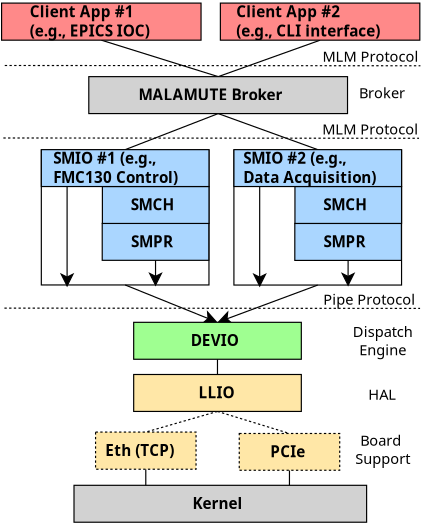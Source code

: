 <?xml version="1.0" encoding="UTF-8"?>
<dia:diagram xmlns:dia="http://www.lysator.liu.se/~alla/dia/">
  <dia:layer name="Background" visible="true" active="true">
    <dia:object type="Standard - Line" version="0" id="O0">
      <dia:attribute name="obj_pos">
        <dia:point val="26.201,-13.626"/>
      </dia:attribute>
      <dia:attribute name="obj_bb">
        <dia:rectangle val="23.121,-13.657;26.232,-12.717"/>
      </dia:attribute>
      <dia:attribute name="conn_endpoints">
        <dia:point val="26.201,-13.626"/>
        <dia:point val="23.152,-12.748"/>
      </dia:attribute>
      <dia:attribute name="numcp">
        <dia:int val="1"/>
      </dia:attribute>
      <dia:attribute name="line_width">
        <dia:real val="0.05"/>
      </dia:attribute>
      <dia:attribute name="line_style">
        <dia:enum val="4"/>
      </dia:attribute>
      <dia:connections>
        <dia:connection handle="0" to="O25" connection="6"/>
        <dia:connection handle="1" to="O53" connection="1"/>
      </dia:connections>
    </dia:object>
    <dia:object type="Standard - Line" version="0" id="O1">
      <dia:attribute name="obj_pos">
        <dia:point val="26.201,-13.626"/>
      </dia:attribute>
      <dia:attribute name="obj_bb">
        <dia:rectangle val="26.17,-13.658;29.294,-12.656"/>
      </dia:attribute>
      <dia:attribute name="conn_endpoints">
        <dia:point val="26.201,-13.626"/>
        <dia:point val="29.263,-12.688"/>
      </dia:attribute>
      <dia:attribute name="numcp">
        <dia:int val="1"/>
      </dia:attribute>
      <dia:attribute name="line_width">
        <dia:real val="0.05"/>
      </dia:attribute>
      <dia:attribute name="line_style">
        <dia:enum val="4"/>
      </dia:attribute>
      <dia:connections>
        <dia:connection handle="0" to="O25" connection="6"/>
        <dia:connection handle="1" to="O23" connection="1"/>
      </dia:connections>
    </dia:object>
    <dia:object type="Standard - Line" version="0" id="O2">
      <dia:attribute name="obj_pos">
        <dia:point val="23.152,-11.168"/>
      </dia:attribute>
      <dia:attribute name="obj_bb">
        <dia:rectangle val="23.127,-11.193;23.177,-10.151"/>
      </dia:attribute>
      <dia:attribute name="conn_endpoints">
        <dia:point val="23.152,-11.168"/>
        <dia:point val="23.152,-10.176"/>
      </dia:attribute>
      <dia:attribute name="numcp">
        <dia:int val="1"/>
      </dia:attribute>
      <dia:attribute name="line_width">
        <dia:real val="0.05"/>
      </dia:attribute>
      <dia:connections>
        <dia:connection handle="0" to="O53" connection="6"/>
      </dia:connections>
    </dia:object>
    <dia:object type="Standard - Line" version="0" id="O3">
      <dia:attribute name="obj_pos">
        <dia:point val="29.263,-11.124"/>
      </dia:attribute>
      <dia:attribute name="obj_bb">
        <dia:rectangle val="29.235,-11.149;29.288,-10.147"/>
      </dia:attribute>
      <dia:attribute name="conn_endpoints">
        <dia:point val="29.263,-11.124"/>
        <dia:point val="29.261,-10.172"/>
      </dia:attribute>
      <dia:attribute name="numcp">
        <dia:int val="1"/>
      </dia:attribute>
      <dia:attribute name="line_width">
        <dia:real val="0.05"/>
      </dia:attribute>
      <dia:connections>
        <dia:connection handle="0" to="O23" connection="6"/>
      </dia:connections>
    </dia:object>
    <dia:object type="Standard - Line" version="0" id="O4">
      <dia:attribute name="obj_pos">
        <dia:point val="26.201,-15.845"/>
      </dia:attribute>
      <dia:attribute name="obj_bb">
        <dia:rectangle val="26.177,-15.87;26.227,-15.172"/>
      </dia:attribute>
      <dia:attribute name="conn_endpoints">
        <dia:point val="26.201,-15.845"/>
        <dia:point val="26.201,-15.197"/>
      </dia:attribute>
      <dia:attribute name="numcp">
        <dia:int val="1"/>
      </dia:attribute>
      <dia:attribute name="line_width">
        <dia:real val="0.05"/>
      </dia:attribute>
      <dia:connections>
        <dia:connection handle="0" to="O27" connection="6"/>
        <dia:connection handle="1" to="O25" connection="1"/>
      </dia:connections>
    </dia:object>
    <dia:object type="Standard - Line" version="0" id="O5">
      <dia:attribute name="obj_pos">
        <dia:point val="22.274,-19.005"/>
      </dia:attribute>
      <dia:attribute name="obj_bb">
        <dia:rectangle val="22.242,-19.038;26.253,-17.336"/>
      </dia:attribute>
      <dia:attribute name="conn_endpoints">
        <dia:point val="22.274,-19.005"/>
        <dia:point val="26.201,-17.416"/>
      </dia:attribute>
      <dia:attribute name="numcp">
        <dia:int val="1"/>
      </dia:attribute>
      <dia:attribute name="line_width">
        <dia:real val="0.05"/>
      </dia:attribute>
      <dia:attribute name="end_arrow">
        <dia:enum val="22"/>
      </dia:attribute>
      <dia:attribute name="end_arrow_length">
        <dia:real val="0.5"/>
      </dia:attribute>
      <dia:attribute name="end_arrow_width">
        <dia:real val="0.5"/>
      </dia:attribute>
      <dia:connections>
        <dia:connection handle="0" to="O38" connection="6"/>
        <dia:connection handle="1" to="O27" connection="1"/>
      </dia:connections>
    </dia:object>
    <dia:object type="Standard - Line" version="0" id="O6">
      <dia:attribute name="obj_pos">
        <dia:point val="30.465,-19.001"/>
      </dia:attribute>
      <dia:attribute name="obj_bb">
        <dia:rectangle val="26.149,-19.033;30.497,-17.32"/>
      </dia:attribute>
      <dia:attribute name="conn_endpoints">
        <dia:point val="30.465,-19.001"/>
        <dia:point val="26.201,-17.416"/>
      </dia:attribute>
      <dia:attribute name="numcp">
        <dia:int val="1"/>
      </dia:attribute>
      <dia:attribute name="line_width">
        <dia:real val="0.05"/>
      </dia:attribute>
      <dia:attribute name="end_arrow">
        <dia:enum val="22"/>
      </dia:attribute>
      <dia:attribute name="end_arrow_length">
        <dia:real val="0.5"/>
      </dia:attribute>
      <dia:attribute name="end_arrow_width">
        <dia:real val="0.5"/>
      </dia:attribute>
      <dia:connections>
        <dia:connection handle="0" to="O29" connection="6"/>
        <dia:connection handle="1" to="O27" connection="1"/>
      </dia:connections>
    </dia:object>
    <dia:object type="Standard - Line" version="0" id="O7">
      <dia:attribute name="obj_pos">
        <dia:point val="26.23,-26.294"/>
      </dia:attribute>
      <dia:attribute name="obj_bb">
        <dia:rectangle val="22.242,-26.326;26.262,-24.727"/>
      </dia:attribute>
      <dia:attribute name="conn_endpoints">
        <dia:point val="26.23,-26.294"/>
        <dia:point val="22.275,-24.76"/>
      </dia:attribute>
      <dia:attribute name="numcp">
        <dia:int val="1"/>
      </dia:attribute>
      <dia:attribute name="line_width">
        <dia:real val="0.05"/>
      </dia:attribute>
      <dia:connections>
        <dia:connection handle="0" to="O47" connection="6"/>
        <dia:connection handle="1" to="O45" connection="1"/>
      </dia:connections>
    </dia:object>
    <dia:object type="Standard - Line" version="0" id="O8">
      <dia:attribute name="obj_pos">
        <dia:point val="26.23,-26.294"/>
      </dia:attribute>
      <dia:attribute name="obj_bb">
        <dia:rectangle val="26.198,-26.326;30.497,-24.728"/>
      </dia:attribute>
      <dia:attribute name="conn_endpoints">
        <dia:point val="26.23,-26.294"/>
        <dia:point val="30.465,-24.76"/>
      </dia:attribute>
      <dia:attribute name="numcp">
        <dia:int val="1"/>
      </dia:attribute>
      <dia:attribute name="line_width">
        <dia:real val="0.05"/>
      </dia:attribute>
      <dia:connections>
        <dia:connection handle="0" to="O47" connection="6"/>
        <dia:connection handle="1" to="O32" connection="1"/>
      </dia:connections>
    </dia:object>
    <dia:object type="Standard - Line" version="0" id="O9">
      <dia:attribute name="obj_pos">
        <dia:point val="21.261,-29.416"/>
      </dia:attribute>
      <dia:attribute name="obj_bb">
        <dia:rectangle val="21.229,-29.447;26.261,-27.834"/>
      </dia:attribute>
      <dia:attribute name="conn_endpoints">
        <dia:point val="21.261,-29.416"/>
        <dia:point val="26.23,-27.865"/>
      </dia:attribute>
      <dia:attribute name="numcp">
        <dia:int val="1"/>
      </dia:attribute>
      <dia:attribute name="line_width">
        <dia:real val="0.05"/>
      </dia:attribute>
      <dia:connections>
        <dia:connection handle="0" to="O51" connection="6"/>
        <dia:connection handle="1" to="O47" connection="1"/>
      </dia:connections>
    </dia:object>
    <dia:object type="Standard - Line" version="0" id="O10">
      <dia:attribute name="obj_pos">
        <dia:point val="30.565,-29.416"/>
      </dia:attribute>
      <dia:attribute name="obj_bb">
        <dia:rectangle val="26.198,-29.448;30.597,-27.833"/>
      </dia:attribute>
      <dia:attribute name="conn_endpoints">
        <dia:point val="30.565,-29.416"/>
        <dia:point val="26.23,-27.865"/>
      </dia:attribute>
      <dia:attribute name="numcp">
        <dia:int val="1"/>
      </dia:attribute>
      <dia:attribute name="line_width">
        <dia:real val="0.05"/>
      </dia:attribute>
      <dia:connections>
        <dia:connection handle="0" to="O49" connection="6"/>
        <dia:connection handle="1" to="O47" connection="1"/>
      </dia:connections>
    </dia:object>
    <dia:object type="Standard - Text" version="1" id="O11">
      <dia:attribute name="obj_pos">
        <dia:point val="30.703,-18.168"/>
      </dia:attribute>
      <dia:attribute name="obj_bb">
        <dia:rectangle val="30.703,-18.746;34.718,-18.021"/>
      </dia:attribute>
      <dia:attribute name="text">
        <dia:composite type="text">
          <dia:attribute name="string">
            <dia:string>#Pipe Protocol#</dia:string>
          </dia:attribute>
          <dia:attribute name="font">
            <dia:font family="sans" style="0" name="Helvetica"/>
          </dia:attribute>
          <dia:attribute name="height">
            <dia:real val="0.776"/>
          </dia:attribute>
          <dia:attribute name="pos">
            <dia:point val="30.703,-18.168"/>
          </dia:attribute>
          <dia:attribute name="color">
            <dia:color val="#000000"/>
          </dia:attribute>
          <dia:attribute name="alignment">
            <dia:enum val="0"/>
          </dia:attribute>
        </dia:composite>
      </dia:attribute>
      <dia:attribute name="valign">
        <dia:enum val="3"/>
      </dia:attribute>
    </dia:object>
    <dia:object type="Standard - Line" version="0" id="O12">
      <dia:attribute name="obj_pos">
        <dia:point val="17.154,-28.339"/>
      </dia:attribute>
      <dia:attribute name="obj_bb">
        <dia:rectangle val="17.129,-28.364;34.857,-28.302"/>
      </dia:attribute>
      <dia:attribute name="conn_endpoints">
        <dia:point val="17.154,-28.339"/>
        <dia:point val="34.832,-28.327"/>
      </dia:attribute>
      <dia:attribute name="numcp">
        <dia:int val="1"/>
      </dia:attribute>
      <dia:attribute name="line_width">
        <dia:real val="0.05"/>
      </dia:attribute>
      <dia:attribute name="line_style">
        <dia:enum val="4"/>
      </dia:attribute>
    </dia:object>
    <dia:object type="Standard - Text" version="1" id="O13">
      <dia:attribute name="obj_pos">
        <dia:point val="30.665,-28.495"/>
      </dia:attribute>
      <dia:attribute name="obj_bb">
        <dia:rectangle val="30.665,-29.073;34.783,-28.348"/>
      </dia:attribute>
      <dia:attribute name="text">
        <dia:composite type="text">
          <dia:attribute name="string">
            <dia:string>#MLM Protocol#</dia:string>
          </dia:attribute>
          <dia:attribute name="font">
            <dia:font family="sans" style="0" name="Helvetica"/>
          </dia:attribute>
          <dia:attribute name="height">
            <dia:real val="0.776"/>
          </dia:attribute>
          <dia:attribute name="pos">
            <dia:point val="30.665,-28.495"/>
          </dia:attribute>
          <dia:attribute name="color">
            <dia:color val="#000000"/>
          </dia:attribute>
          <dia:attribute name="alignment">
            <dia:enum val="0"/>
          </dia:attribute>
        </dia:composite>
      </dia:attribute>
      <dia:attribute name="valign">
        <dia:enum val="3"/>
      </dia:attribute>
    </dia:object>
    <dia:object type="Standard - Text" version="1" id="O14">
      <dia:attribute name="obj_pos">
        <dia:point val="33.228,-12.17"/>
      </dia:attribute>
      <dia:attribute name="obj_bb">
        <dia:rectangle val="32.001,-12.747;34.456,-11.246"/>
      </dia:attribute>
      <dia:attribute name="text">
        <dia:composite type="text">
          <dia:attribute name="string">
            <dia:string>#Board 
Support#</dia:string>
          </dia:attribute>
          <dia:attribute name="font">
            <dia:font family="sans" style="0" name="Helvetica"/>
          </dia:attribute>
          <dia:attribute name="height">
            <dia:real val="0.776"/>
          </dia:attribute>
          <dia:attribute name="pos">
            <dia:point val="33.228,-12.17"/>
          </dia:attribute>
          <dia:attribute name="color">
            <dia:color val="#000000"/>
          </dia:attribute>
          <dia:attribute name="alignment">
            <dia:enum val="1"/>
          </dia:attribute>
        </dia:composite>
      </dia:attribute>
      <dia:attribute name="valign">
        <dia:enum val="3"/>
      </dia:attribute>
    </dia:object>
    <dia:object type="Standard - Text" version="1" id="O15">
      <dia:attribute name="obj_pos">
        <dia:point val="32.609,-14.127"/>
      </dia:attribute>
      <dia:attribute name="obj_bb">
        <dia:rectangle val="32.609,-14.704;33.847,-13.979"/>
      </dia:attribute>
      <dia:attribute name="text">
        <dia:composite type="text">
          <dia:attribute name="string">
            <dia:string>#HAL#</dia:string>
          </dia:attribute>
          <dia:attribute name="font">
            <dia:font family="sans" style="0" name="Helvetica"/>
          </dia:attribute>
          <dia:attribute name="height">
            <dia:real val="0.776"/>
          </dia:attribute>
          <dia:attribute name="pos">
            <dia:point val="32.609,-14.127"/>
          </dia:attribute>
          <dia:attribute name="color">
            <dia:color val="#000000"/>
          </dia:attribute>
          <dia:attribute name="alignment">
            <dia:enum val="0"/>
          </dia:attribute>
        </dia:composite>
      </dia:attribute>
      <dia:attribute name="valign">
        <dia:enum val="3"/>
      </dia:attribute>
    </dia:object>
    <dia:object type="Standard - Text" version="1" id="O16">
      <dia:attribute name="obj_pos">
        <dia:point val="33.228,-16.794"/>
      </dia:attribute>
      <dia:attribute name="obj_bb">
        <dia:rectangle val="31.866,-17.371;34.59,-15.87"/>
      </dia:attribute>
      <dia:attribute name="text">
        <dia:composite type="text">
          <dia:attribute name="string">
            <dia:string>#Dispatch
Engine#</dia:string>
          </dia:attribute>
          <dia:attribute name="font">
            <dia:font family="sans" style="0" name="Helvetica"/>
          </dia:attribute>
          <dia:attribute name="height">
            <dia:real val="0.776"/>
          </dia:attribute>
          <dia:attribute name="pos">
            <dia:point val="33.228,-16.794"/>
          </dia:attribute>
          <dia:attribute name="color">
            <dia:color val="#000000"/>
          </dia:attribute>
          <dia:attribute name="alignment">
            <dia:enum val="1"/>
          </dia:attribute>
        </dia:composite>
      </dia:attribute>
      <dia:attribute name="valign">
        <dia:enum val="3"/>
      </dia:attribute>
    </dia:object>
    <dia:object type="Standard - Text" version="1" id="O17">
      <dia:attribute name="obj_pos">
        <dia:point val="32.217,-26.945"/>
      </dia:attribute>
      <dia:attribute name="obj_bb">
        <dia:rectangle val="32.217,-27.522;34.239,-26.797"/>
      </dia:attribute>
      <dia:attribute name="text">
        <dia:composite type="text">
          <dia:attribute name="string">
            <dia:string>#Broker#</dia:string>
          </dia:attribute>
          <dia:attribute name="font">
            <dia:font family="sans" style="0" name="Helvetica"/>
          </dia:attribute>
          <dia:attribute name="height">
            <dia:real val="0.776"/>
          </dia:attribute>
          <dia:attribute name="pos">
            <dia:point val="32.217,-26.945"/>
          </dia:attribute>
          <dia:attribute name="color">
            <dia:color val="#000000"/>
          </dia:attribute>
          <dia:attribute name="alignment">
            <dia:enum val="0"/>
          </dia:attribute>
        </dia:composite>
      </dia:attribute>
      <dia:attribute name="valign">
        <dia:enum val="3"/>
      </dia:attribute>
    </dia:object>
    <dia:object type="Standard - Text" version="1" id="O18">
      <dia:attribute name="obj_pos">
        <dia:point val="30.659,-25.403"/>
      </dia:attribute>
      <dia:attribute name="obj_bb">
        <dia:rectangle val="30.659,-25.98;34.776,-25.255"/>
      </dia:attribute>
      <dia:attribute name="text">
        <dia:composite type="text">
          <dia:attribute name="string">
            <dia:string>#MLM Protocol#</dia:string>
          </dia:attribute>
          <dia:attribute name="font">
            <dia:font family="sans" style="0" name="Helvetica"/>
          </dia:attribute>
          <dia:attribute name="height">
            <dia:real val="0.776"/>
          </dia:attribute>
          <dia:attribute name="pos">
            <dia:point val="30.659,-25.403"/>
          </dia:attribute>
          <dia:attribute name="color">
            <dia:color val="#000000"/>
          </dia:attribute>
          <dia:attribute name="alignment">
            <dia:enum val="0"/>
          </dia:attribute>
        </dia:composite>
      </dia:attribute>
      <dia:attribute name="valign">
        <dia:enum val="3"/>
      </dia:attribute>
    </dia:object>
    <dia:object type="Standard - Line" version="0" id="O19">
      <dia:attribute name="obj_pos">
        <dia:point val="17.094,-25.256"/>
      </dia:attribute>
      <dia:attribute name="obj_bb">
        <dia:rectangle val="17.069,-25.281;34.797,-25.219"/>
      </dia:attribute>
      <dia:attribute name="conn_endpoints">
        <dia:point val="17.094,-25.256"/>
        <dia:point val="34.773,-25.244"/>
      </dia:attribute>
      <dia:attribute name="numcp">
        <dia:int val="1"/>
      </dia:attribute>
      <dia:attribute name="line_width">
        <dia:real val="0.05"/>
      </dia:attribute>
      <dia:attribute name="line_style">
        <dia:enum val="4"/>
      </dia:attribute>
    </dia:object>
    <dia:object type="Standard - Line" version="0" id="O20">
      <dia:attribute name="obj_pos">
        <dia:point val="17.139,-18.02"/>
      </dia:attribute>
      <dia:attribute name="obj_bb">
        <dia:rectangle val="17.114,-18.045;34.842,-17.983"/>
      </dia:attribute>
      <dia:attribute name="conn_endpoints">
        <dia:point val="17.139,-18.02"/>
        <dia:point val="34.817,-18.008"/>
      </dia:attribute>
      <dia:attribute name="numcp">
        <dia:int val="1"/>
      </dia:attribute>
      <dia:attribute name="line_width">
        <dia:real val="0.05"/>
      </dia:attribute>
      <dia:attribute name="line_style">
        <dia:enum val="4"/>
      </dia:attribute>
    </dia:object>
    <dia:group>
      <dia:object type="Standard - Box" version="0" id="O21">
        <dia:attribute name="obj_pos">
          <dia:point val="20.099,-10.484"/>
        </dia:attribute>
        <dia:attribute name="obj_bb">
          <dia:rectangle val="20.074,-10.509;32.569,-8.889"/>
        </dia:attribute>
        <dia:attribute name="elem_corner">
          <dia:point val="20.099,-10.484"/>
        </dia:attribute>
        <dia:attribute name="elem_width">
          <dia:real val="12.445"/>
        </dia:attribute>
        <dia:attribute name="elem_height">
          <dia:real val="1.57"/>
        </dia:attribute>
        <dia:attribute name="border_width">
          <dia:real val="0.05"/>
        </dia:attribute>
        <dia:attribute name="inner_color">
          <dia:color val="#d2d2d2"/>
        </dia:attribute>
        <dia:attribute name="show_background">
          <dia:boolean val="true"/>
        </dia:attribute>
      </dia:object>
      <dia:object type="Standard - Text" version="1" id="O22">
        <dia:attribute name="obj_pos">
          <dia:point val="25.134,-9.475"/>
        </dia:attribute>
        <dia:attribute name="obj_bb">
          <dia:rectangle val="25.134,-10.078;27.509,-9.32"/>
        </dia:attribute>
        <dia:attribute name="text">
          <dia:composite type="text">
            <dia:attribute name="string">
              <dia:string>#Kernel#</dia:string>
            </dia:attribute>
            <dia:attribute name="font">
              <dia:font family="sans" style="80" name="Helvetica-Bold"/>
            </dia:attribute>
            <dia:attribute name="height">
              <dia:real val="0.811"/>
            </dia:attribute>
            <dia:attribute name="pos">
              <dia:point val="25.134,-9.475"/>
            </dia:attribute>
            <dia:attribute name="color">
              <dia:color val="#000000"/>
            </dia:attribute>
            <dia:attribute name="alignment">
              <dia:enum val="0"/>
            </dia:attribute>
          </dia:composite>
        </dia:attribute>
        <dia:attribute name="valign">
          <dia:enum val="3"/>
        </dia:attribute>
      </dia:object>
    </dia:group>
    <dia:group>
      <dia:object type="Standard - Box" version="0" id="O23">
        <dia:attribute name="obj_pos">
          <dia:point val="27.127,-12.688"/>
        </dia:attribute>
        <dia:attribute name="obj_bb">
          <dia:rectangle val="27.102,-12.713;31.425,-11.099"/>
        </dia:attribute>
        <dia:attribute name="elem_corner">
          <dia:point val="27.127,-12.688"/>
        </dia:attribute>
        <dia:attribute name="elem_width">
          <dia:real val="4.273"/>
        </dia:attribute>
        <dia:attribute name="elem_height">
          <dia:real val="1.564"/>
        </dia:attribute>
        <dia:attribute name="border_width">
          <dia:real val="0.05"/>
        </dia:attribute>
        <dia:attribute name="inner_color">
          <dia:color val="#ffe7a7"/>
        </dia:attribute>
        <dia:attribute name="show_background">
          <dia:boolean val="true"/>
        </dia:attribute>
        <dia:attribute name="line_style">
          <dia:enum val="4"/>
        </dia:attribute>
      </dia:object>
      <dia:object type="Standard - Text" version="1" id="O24">
        <dia:attribute name="obj_pos">
          <dia:point val="28.446,-11.682"/>
        </dia:attribute>
        <dia:attribute name="obj_bb">
          <dia:rectangle val="28.446,-12.285;30.081,-11.527"/>
        </dia:attribute>
        <dia:attribute name="text">
          <dia:composite type="text">
            <dia:attribute name="string">
              <dia:string>#PCIe#</dia:string>
            </dia:attribute>
            <dia:attribute name="font">
              <dia:font family="sans" style="80" name="Helvetica-Bold"/>
            </dia:attribute>
            <dia:attribute name="height">
              <dia:real val="0.811"/>
            </dia:attribute>
            <dia:attribute name="pos">
              <dia:point val="28.446,-11.682"/>
            </dia:attribute>
            <dia:attribute name="color">
              <dia:color val="#000000"/>
            </dia:attribute>
            <dia:attribute name="alignment">
              <dia:enum val="0"/>
            </dia:attribute>
          </dia:composite>
        </dia:attribute>
        <dia:attribute name="valign">
          <dia:enum val="3"/>
        </dia:attribute>
      </dia:object>
    </dia:group>
    <dia:group>
      <dia:object type="Standard - Box" version="0" id="O25">
        <dia:attribute name="obj_pos">
          <dia:point val="22.637,-15.197"/>
        </dia:attribute>
        <dia:attribute name="obj_bb">
          <dia:rectangle val="22.612,-15.222;29.791,-13.601"/>
        </dia:attribute>
        <dia:attribute name="elem_corner">
          <dia:point val="22.637,-15.197"/>
        </dia:attribute>
        <dia:attribute name="elem_width">
          <dia:real val="7.13"/>
        </dia:attribute>
        <dia:attribute name="elem_height">
          <dia:real val="1.571"/>
        </dia:attribute>
        <dia:attribute name="border_width">
          <dia:real val="0.05"/>
        </dia:attribute>
        <dia:attribute name="inner_color">
          <dia:color val="#ffe7a7"/>
        </dia:attribute>
        <dia:attribute name="show_background">
          <dia:boolean val="true"/>
        </dia:attribute>
      </dia:object>
      <dia:object type="Standard - Text" version="1" id="O26">
        <dia:attribute name="obj_pos">
          <dia:point val="25.392,-14.188"/>
        </dia:attribute>
        <dia:attribute name="obj_bb">
          <dia:rectangle val="25.392,-14.791;27.012,-14.033"/>
        </dia:attribute>
        <dia:attribute name="text">
          <dia:composite type="text">
            <dia:attribute name="string">
              <dia:string>#LLIO#</dia:string>
            </dia:attribute>
            <dia:attribute name="font">
              <dia:font family="sans" style="80" name="Helvetica-Bold"/>
            </dia:attribute>
            <dia:attribute name="height">
              <dia:real val="0.811"/>
            </dia:attribute>
            <dia:attribute name="pos">
              <dia:point val="25.392,-14.188"/>
            </dia:attribute>
            <dia:attribute name="color">
              <dia:color val="#000000"/>
            </dia:attribute>
            <dia:attribute name="alignment">
              <dia:enum val="0"/>
            </dia:attribute>
          </dia:composite>
        </dia:attribute>
        <dia:attribute name="valign">
          <dia:enum val="3"/>
        </dia:attribute>
      </dia:object>
    </dia:group>
    <dia:group>
      <dia:object type="Standard - Box" version="0" id="O27">
        <dia:attribute name="obj_pos">
          <dia:point val="22.637,-17.416"/>
        </dia:attribute>
        <dia:attribute name="obj_bb">
          <dia:rectangle val="22.612,-17.441;29.791,-15.82"/>
        </dia:attribute>
        <dia:attribute name="elem_corner">
          <dia:point val="22.637,-17.416"/>
        </dia:attribute>
        <dia:attribute name="elem_width">
          <dia:real val="7.13"/>
        </dia:attribute>
        <dia:attribute name="elem_height">
          <dia:real val="1.571"/>
        </dia:attribute>
        <dia:attribute name="border_width">
          <dia:real val="0.05"/>
        </dia:attribute>
        <dia:attribute name="inner_color">
          <dia:color val="#9fff91"/>
        </dia:attribute>
        <dia:attribute name="show_background">
          <dia:boolean val="true"/>
        </dia:attribute>
      </dia:object>
      <dia:object type="Standard - Text" version="1" id="O28">
        <dia:attribute name="obj_pos">
          <dia:point val="25.061,-16.407"/>
        </dia:attribute>
        <dia:attribute name="obj_bb">
          <dia:rectangle val="25.061,-17.009;27.341,-16.252"/>
        </dia:attribute>
        <dia:attribute name="text">
          <dia:composite type="text">
            <dia:attribute name="string">
              <dia:string>#DEVIO#</dia:string>
            </dia:attribute>
            <dia:attribute name="font">
              <dia:font family="sans" style="80" name="Helvetica-Bold"/>
            </dia:attribute>
            <dia:attribute name="height">
              <dia:real val="0.811"/>
            </dia:attribute>
            <dia:attribute name="pos">
              <dia:point val="25.061,-16.407"/>
            </dia:attribute>
            <dia:attribute name="color">
              <dia:color val="#000000"/>
            </dia:attribute>
            <dia:attribute name="alignment">
              <dia:enum val="0"/>
            </dia:attribute>
          </dia:composite>
        </dia:attribute>
        <dia:attribute name="valign">
          <dia:enum val="3"/>
        </dia:attribute>
      </dia:object>
    </dia:group>
    <dia:group>
      <dia:object type="Standard - Box" version="0" id="O29">
        <dia:attribute name="obj_pos">
          <dia:point val="26.9,-24.741"/>
        </dia:attribute>
        <dia:attribute name="obj_bb">
          <dia:rectangle val="26.875,-24.766;34.055,-18.976"/>
        </dia:attribute>
        <dia:attribute name="elem_corner">
          <dia:point val="26.9,-24.741"/>
        </dia:attribute>
        <dia:attribute name="elem_width">
          <dia:real val="7.13"/>
        </dia:attribute>
        <dia:attribute name="elem_height">
          <dia:real val="5.74"/>
        </dia:attribute>
        <dia:attribute name="border_width">
          <dia:real val="0.05"/>
        </dia:attribute>
        <dia:attribute name="inner_color">
          <dia:color val="#83c2ff"/>
        </dia:attribute>
        <dia:attribute name="show_background">
          <dia:boolean val="false"/>
        </dia:attribute>
      </dia:object>
      <dia:object type="Standard - Line" version="0" id="O30">
        <dia:attribute name="obj_pos">
          <dia:point val="31.757,-20.279"/>
        </dia:attribute>
        <dia:attribute name="obj_bb">
          <dia:rectangle val="31.451,-20.304;32.063,-18.88"/>
        </dia:attribute>
        <dia:attribute name="conn_endpoints">
          <dia:point val="31.757,-20.279"/>
          <dia:point val="31.756,-18.936"/>
        </dia:attribute>
        <dia:attribute name="numcp">
          <dia:int val="1"/>
        </dia:attribute>
        <dia:attribute name="line_width">
          <dia:real val="0.05"/>
        </dia:attribute>
        <dia:attribute name="end_arrow">
          <dia:enum val="22"/>
        </dia:attribute>
        <dia:attribute name="end_arrow_length">
          <dia:real val="0.5"/>
        </dia:attribute>
        <dia:attribute name="end_arrow_width">
          <dia:real val="0.5"/>
        </dia:attribute>
      </dia:object>
      <dia:object type="Standard - Line" version="0" id="O31">
        <dia:attribute name="obj_pos">
          <dia:point val="27.996,-23.41"/>
        </dia:attribute>
        <dia:attribute name="obj_bb">
          <dia:rectangle val="27.69,-23.435;28.302,-18.848"/>
        </dia:attribute>
        <dia:attribute name="conn_endpoints">
          <dia:point val="27.996,-23.41"/>
          <dia:point val="27.996,-18.904"/>
        </dia:attribute>
        <dia:attribute name="numcp">
          <dia:int val="1"/>
        </dia:attribute>
        <dia:attribute name="line_width">
          <dia:real val="0.05"/>
        </dia:attribute>
        <dia:attribute name="end_arrow">
          <dia:enum val="22"/>
        </dia:attribute>
        <dia:attribute name="end_arrow_length">
          <dia:real val="0.5"/>
        </dia:attribute>
        <dia:attribute name="end_arrow_width">
          <dia:real val="0.5"/>
        </dia:attribute>
      </dia:object>
      <dia:group>
        <dia:object type="Standard - Box" version="0" id="O32">
          <dia:attribute name="obj_pos">
            <dia:point val="26.901,-24.76"/>
          </dia:attribute>
          <dia:attribute name="obj_bb">
            <dia:rectangle val="26.875,-24.785;34.055,-23.165"/>
          </dia:attribute>
          <dia:attribute name="elem_corner">
            <dia:point val="26.901,-24.76"/>
          </dia:attribute>
          <dia:attribute name="elem_width">
            <dia:real val="7.13"/>
          </dia:attribute>
          <dia:attribute name="elem_height">
            <dia:real val="1.569"/>
          </dia:attribute>
          <dia:attribute name="border_width">
            <dia:real val="0.05"/>
          </dia:attribute>
          <dia:attribute name="inner_color">
            <dia:color val="#aad6ff"/>
          </dia:attribute>
          <dia:attribute name="show_background">
            <dia:boolean val="true"/>
          </dia:attribute>
        </dia:object>
        <dia:object type="Standard - Text" version="1" id="O33">
          <dia:attribute name="obj_pos">
            <dia:point val="27.298,-24.157"/>
          </dia:attribute>
          <dia:attribute name="obj_bb">
            <dia:rectangle val="27.298,-24.759;33.633,-23.191"/>
          </dia:attribute>
          <dia:attribute name="text">
            <dia:composite type="text">
              <dia:attribute name="string">
                <dia:string>#SMIO #2 (e.g., 
Data Acquisition)#</dia:string>
              </dia:attribute>
              <dia:attribute name="font">
                <dia:font family="sans" style="80" name="Helvetica-Bold"/>
              </dia:attribute>
              <dia:attribute name="height">
                <dia:real val="0.811"/>
              </dia:attribute>
              <dia:attribute name="pos">
                <dia:point val="27.298,-24.157"/>
              </dia:attribute>
              <dia:attribute name="color">
                <dia:color val="#000000"/>
              </dia:attribute>
              <dia:attribute name="alignment">
                <dia:enum val="0"/>
              </dia:attribute>
            </dia:composite>
          </dia:attribute>
          <dia:attribute name="valign">
            <dia:enum val="3"/>
          </dia:attribute>
        </dia:object>
      </dia:group>
      <dia:group>
        <dia:object type="Standard - Box" version="0" id="O34">
          <dia:attribute name="obj_pos">
            <dia:point val="29.496,-23.188"/>
          </dia:attribute>
          <dia:attribute name="obj_bb">
            <dia:rectangle val="29.471,-23.213;34.056,-21.593"/>
          </dia:attribute>
          <dia:attribute name="elem_corner">
            <dia:point val="29.496,-23.188"/>
          </dia:attribute>
          <dia:attribute name="elem_width">
            <dia:real val="4.534"/>
          </dia:attribute>
          <dia:attribute name="elem_height">
            <dia:real val="1.571"/>
          </dia:attribute>
          <dia:attribute name="border_width">
            <dia:real val="0.05"/>
          </dia:attribute>
          <dia:attribute name="inner_color">
            <dia:color val="#aad6ff"/>
          </dia:attribute>
          <dia:attribute name="show_background">
            <dia:boolean val="true"/>
          </dia:attribute>
        </dia:object>
        <dia:object type="Standard - Text" version="1" id="O35">
          <dia:attribute name="obj_pos">
            <dia:point val="30.697,-22.179"/>
          </dia:attribute>
          <dia:attribute name="obj_bb">
            <dia:rectangle val="30.697,-22.782;32.83,-22.024"/>
          </dia:attribute>
          <dia:attribute name="text">
            <dia:composite type="text">
              <dia:attribute name="string">
                <dia:string>#SMCH#</dia:string>
              </dia:attribute>
              <dia:attribute name="font">
                <dia:font family="sans" style="80" name="Helvetica-Bold"/>
              </dia:attribute>
              <dia:attribute name="height">
                <dia:real val="0.811"/>
              </dia:attribute>
              <dia:attribute name="pos">
                <dia:point val="30.697,-22.179"/>
              </dia:attribute>
              <dia:attribute name="color">
                <dia:color val="#000000"/>
              </dia:attribute>
              <dia:attribute name="alignment">
                <dia:enum val="0"/>
              </dia:attribute>
            </dia:composite>
          </dia:attribute>
          <dia:attribute name="valign">
            <dia:enum val="3"/>
          </dia:attribute>
        </dia:object>
      </dia:group>
      <dia:group>
        <dia:object type="Standard - Box" version="0" id="O36">
          <dia:attribute name="obj_pos">
            <dia:point val="29.49,-21.62"/>
          </dia:attribute>
          <dia:attribute name="obj_bb">
            <dia:rectangle val="29.465,-21.645;34.049,-20.024"/>
          </dia:attribute>
          <dia:attribute name="elem_corner">
            <dia:point val="29.49,-21.62"/>
          </dia:attribute>
          <dia:attribute name="elem_width">
            <dia:real val="4.534"/>
          </dia:attribute>
          <dia:attribute name="elem_height">
            <dia:real val="1.571"/>
          </dia:attribute>
          <dia:attribute name="border_width">
            <dia:real val="0.05"/>
          </dia:attribute>
          <dia:attribute name="inner_color">
            <dia:color val="#aad6ff"/>
          </dia:attribute>
          <dia:attribute name="show_background">
            <dia:boolean val="true"/>
          </dia:attribute>
        </dia:object>
        <dia:object type="Standard - Text" version="1" id="O37">
          <dia:attribute name="obj_pos">
            <dia:point val="30.713,-20.61"/>
          </dia:attribute>
          <dia:attribute name="obj_bb">
            <dia:rectangle val="30.713,-21.213;32.801,-20.456"/>
          </dia:attribute>
          <dia:attribute name="text">
            <dia:composite type="text">
              <dia:attribute name="string">
                <dia:string>#SMPR#</dia:string>
              </dia:attribute>
              <dia:attribute name="font">
                <dia:font family="sans" style="80" name="Helvetica-Bold"/>
              </dia:attribute>
              <dia:attribute name="height">
                <dia:real val="0.811"/>
              </dia:attribute>
              <dia:attribute name="pos">
                <dia:point val="30.713,-20.61"/>
              </dia:attribute>
              <dia:attribute name="color">
                <dia:color val="#000000"/>
              </dia:attribute>
              <dia:attribute name="alignment">
                <dia:enum val="0"/>
              </dia:attribute>
            </dia:composite>
          </dia:attribute>
          <dia:attribute name="valign">
            <dia:enum val="3"/>
          </dia:attribute>
        </dia:object>
      </dia:group>
    </dia:group>
    <dia:group>
      <dia:object type="Standard - Box" version="0" id="O38">
        <dia:attribute name="obj_pos">
          <dia:point val="18.709,-24.745"/>
        </dia:attribute>
        <dia:attribute name="obj_bb">
          <dia:rectangle val="18.684,-24.77;25.864,-18.98"/>
        </dia:attribute>
        <dia:attribute name="elem_corner">
          <dia:point val="18.709,-24.745"/>
        </dia:attribute>
        <dia:attribute name="elem_width">
          <dia:real val="7.13"/>
        </dia:attribute>
        <dia:attribute name="elem_height">
          <dia:real val="5.74"/>
        </dia:attribute>
        <dia:attribute name="border_width">
          <dia:real val="0.05"/>
        </dia:attribute>
        <dia:attribute name="inner_color">
          <dia:color val="#83c2ff"/>
        </dia:attribute>
        <dia:attribute name="show_background">
          <dia:boolean val="false"/>
        </dia:attribute>
      </dia:object>
      <dia:object type="Standard - Line" version="0" id="O39">
        <dia:attribute name="obj_pos">
          <dia:point val="23.567,-20.283"/>
        </dia:attribute>
        <dia:attribute name="obj_bb">
          <dia:rectangle val="23.26,-20.308;23.872,-18.884"/>
        </dia:attribute>
        <dia:attribute name="conn_endpoints">
          <dia:point val="23.567,-20.283"/>
          <dia:point val="23.566,-18.94"/>
        </dia:attribute>
        <dia:attribute name="numcp">
          <dia:int val="1"/>
        </dia:attribute>
        <dia:attribute name="line_width">
          <dia:real val="0.05"/>
        </dia:attribute>
        <dia:attribute name="end_arrow">
          <dia:enum val="22"/>
        </dia:attribute>
        <dia:attribute name="end_arrow_length">
          <dia:real val="0.5"/>
        </dia:attribute>
        <dia:attribute name="end_arrow_width">
          <dia:real val="0.5"/>
        </dia:attribute>
      </dia:object>
      <dia:object type="Standard - Line" version="0" id="O40">
        <dia:attribute name="obj_pos">
          <dia:point val="19.805,-23.414"/>
        </dia:attribute>
        <dia:attribute name="obj_bb">
          <dia:rectangle val="19.499,-23.439;20.111,-18.852"/>
        </dia:attribute>
        <dia:attribute name="conn_endpoints">
          <dia:point val="19.805,-23.414"/>
          <dia:point val="19.805,-18.908"/>
        </dia:attribute>
        <dia:attribute name="numcp">
          <dia:int val="1"/>
        </dia:attribute>
        <dia:attribute name="line_width">
          <dia:real val="0.05"/>
        </dia:attribute>
        <dia:attribute name="end_arrow">
          <dia:enum val="22"/>
        </dia:attribute>
        <dia:attribute name="end_arrow_length">
          <dia:real val="0.5"/>
        </dia:attribute>
        <dia:attribute name="end_arrow_width">
          <dia:real val="0.5"/>
        </dia:attribute>
      </dia:object>
      <dia:group>
        <dia:object type="Standard - Box" version="0" id="O41">
          <dia:attribute name="obj_pos">
            <dia:point val="21.299,-21.624"/>
          </dia:attribute>
          <dia:attribute name="obj_bb">
            <dia:rectangle val="21.274,-21.649;25.859,-20.028"/>
          </dia:attribute>
          <dia:attribute name="elem_corner">
            <dia:point val="21.299,-21.624"/>
          </dia:attribute>
          <dia:attribute name="elem_width">
            <dia:real val="4.534"/>
          </dia:attribute>
          <dia:attribute name="elem_height">
            <dia:real val="1.571"/>
          </dia:attribute>
          <dia:attribute name="border_width">
            <dia:real val="0.05"/>
          </dia:attribute>
          <dia:attribute name="inner_color">
            <dia:color val="#aad6ff"/>
          </dia:attribute>
          <dia:attribute name="show_background">
            <dia:boolean val="true"/>
          </dia:attribute>
        </dia:object>
        <dia:object type="Standard - Text" version="1" id="O42">
          <dia:attribute name="obj_pos">
            <dia:point val="22.523,-20.614"/>
          </dia:attribute>
          <dia:attribute name="obj_bb">
            <dia:rectangle val="22.523,-21.217;24.61,-20.459"/>
          </dia:attribute>
          <dia:attribute name="text">
            <dia:composite type="text">
              <dia:attribute name="string">
                <dia:string>#SMPR#</dia:string>
              </dia:attribute>
              <dia:attribute name="font">
                <dia:font family="sans" style="80" name="Helvetica-Bold"/>
              </dia:attribute>
              <dia:attribute name="height">
                <dia:real val="0.811"/>
              </dia:attribute>
              <dia:attribute name="pos">
                <dia:point val="22.523,-20.614"/>
              </dia:attribute>
              <dia:attribute name="color">
                <dia:color val="#000000"/>
              </dia:attribute>
              <dia:attribute name="alignment">
                <dia:enum val="0"/>
              </dia:attribute>
            </dia:composite>
          </dia:attribute>
          <dia:attribute name="valign">
            <dia:enum val="3"/>
          </dia:attribute>
        </dia:object>
      </dia:group>
      <dia:group>
        <dia:object type="Standard - Box" version="0" id="O43">
          <dia:attribute name="obj_pos">
            <dia:point val="21.306,-23.192"/>
          </dia:attribute>
          <dia:attribute name="obj_bb">
            <dia:rectangle val="21.281,-23.217;25.865,-21.596"/>
          </dia:attribute>
          <dia:attribute name="elem_corner">
            <dia:point val="21.306,-23.192"/>
          </dia:attribute>
          <dia:attribute name="elem_width">
            <dia:real val="4.534"/>
          </dia:attribute>
          <dia:attribute name="elem_height">
            <dia:real val="1.571"/>
          </dia:attribute>
          <dia:attribute name="border_width">
            <dia:real val="0.05"/>
          </dia:attribute>
          <dia:attribute name="inner_color">
            <dia:color val="#aad6ff"/>
          </dia:attribute>
          <dia:attribute name="show_background">
            <dia:boolean val="true"/>
          </dia:attribute>
        </dia:object>
        <dia:object type="Standard - Text" version="1" id="O44">
          <dia:attribute name="obj_pos">
            <dia:point val="22.507,-22.183"/>
          </dia:attribute>
          <dia:attribute name="obj_bb">
            <dia:rectangle val="22.507,-22.786;24.639,-22.028"/>
          </dia:attribute>
          <dia:attribute name="text">
            <dia:composite type="text">
              <dia:attribute name="string">
                <dia:string>#SMCH#</dia:string>
              </dia:attribute>
              <dia:attribute name="font">
                <dia:font family="sans" style="80" name="Helvetica-Bold"/>
              </dia:attribute>
              <dia:attribute name="height">
                <dia:real val="0.811"/>
              </dia:attribute>
              <dia:attribute name="pos">
                <dia:point val="22.507,-22.183"/>
              </dia:attribute>
              <dia:attribute name="color">
                <dia:color val="#000000"/>
              </dia:attribute>
              <dia:attribute name="alignment">
                <dia:enum val="0"/>
              </dia:attribute>
            </dia:composite>
          </dia:attribute>
          <dia:attribute name="valign">
            <dia:enum val="3"/>
          </dia:attribute>
        </dia:object>
      </dia:group>
      <dia:group>
        <dia:object type="Standard - Box" version="0" id="O45">
          <dia:attribute name="obj_pos">
            <dia:point val="18.71,-24.76"/>
          </dia:attribute>
          <dia:attribute name="obj_bb">
            <dia:rectangle val="18.685,-24.785;25.864,-23.165"/>
          </dia:attribute>
          <dia:attribute name="elem_corner">
            <dia:point val="18.71,-24.76"/>
          </dia:attribute>
          <dia:attribute name="elem_width">
            <dia:real val="7.13"/>
          </dia:attribute>
          <dia:attribute name="elem_height">
            <dia:real val="1.569"/>
          </dia:attribute>
          <dia:attribute name="border_width">
            <dia:real val="0.05"/>
          </dia:attribute>
          <dia:attribute name="inner_color">
            <dia:color val="#aad6ff"/>
          </dia:attribute>
          <dia:attribute name="show_background">
            <dia:boolean val="true"/>
          </dia:attribute>
        </dia:object>
        <dia:object type="Standard - Text" version="1" id="O46">
          <dia:attribute name="obj_pos">
            <dia:point val="19.211,-24.157"/>
          </dia:attribute>
          <dia:attribute name="obj_bb">
            <dia:rectangle val="19.211,-24.759;25.338,-23.191"/>
          </dia:attribute>
          <dia:attribute name="text">
            <dia:composite type="text">
              <dia:attribute name="string">
                <dia:string>#SMIO #1 (e.g., 
FMC130 Control)#</dia:string>
              </dia:attribute>
              <dia:attribute name="font">
                <dia:font family="sans" style="80" name="Helvetica-Bold"/>
              </dia:attribute>
              <dia:attribute name="height">
                <dia:real val="0.811"/>
              </dia:attribute>
              <dia:attribute name="pos">
                <dia:point val="19.211,-24.157"/>
              </dia:attribute>
              <dia:attribute name="color">
                <dia:color val="#000000"/>
              </dia:attribute>
              <dia:attribute name="alignment">
                <dia:enum val="0"/>
              </dia:attribute>
            </dia:composite>
          </dia:attribute>
          <dia:attribute name="valign">
            <dia:enum val="3"/>
          </dia:attribute>
        </dia:object>
      </dia:group>
    </dia:group>
    <dia:group>
      <dia:object type="Standard - Box" version="0" id="O47">
        <dia:attribute name="obj_pos">
          <dia:point val="20.728,-27.865"/>
        </dia:attribute>
        <dia:attribute name="obj_bb">
          <dia:rectangle val="20.703,-27.89;31.757,-26.269"/>
        </dia:attribute>
        <dia:attribute name="elem_corner">
          <dia:point val="20.728,-27.865"/>
        </dia:attribute>
        <dia:attribute name="elem_width">
          <dia:real val="11.004"/>
        </dia:attribute>
        <dia:attribute name="elem_height">
          <dia:real val="1.571"/>
        </dia:attribute>
        <dia:attribute name="border_width">
          <dia:real val="0.05"/>
        </dia:attribute>
        <dia:attribute name="inner_color">
          <dia:color val="#d2d2d2"/>
        </dia:attribute>
        <dia:attribute name="show_background">
          <dia:boolean val="true"/>
        </dia:attribute>
      </dia:object>
      <dia:object type="Standard - Text" version="1" id="O48">
        <dia:attribute name="obj_pos">
          <dia:point val="22.84,-26.855"/>
        </dia:attribute>
        <dia:attribute name="obj_bb">
          <dia:rectangle val="22.84,-27.458;29.62,-26.701"/>
        </dia:attribute>
        <dia:attribute name="text">
          <dia:composite type="text">
            <dia:attribute name="string">
              <dia:string>#MALAMUTE Broker#</dia:string>
            </dia:attribute>
            <dia:attribute name="font">
              <dia:font family="sans" style="80" name="Helvetica-Bold"/>
            </dia:attribute>
            <dia:attribute name="height">
              <dia:real val="0.811"/>
            </dia:attribute>
            <dia:attribute name="pos">
              <dia:point val="22.84,-26.855"/>
            </dia:attribute>
            <dia:attribute name="color">
              <dia:color val="#000000"/>
            </dia:attribute>
            <dia:attribute name="alignment">
              <dia:enum val="0"/>
            </dia:attribute>
          </dia:composite>
        </dia:attribute>
        <dia:attribute name="valign">
          <dia:enum val="3"/>
        </dia:attribute>
      </dia:object>
    </dia:group>
    <dia:group>
      <dia:object type="Standard - Box" version="0" id="O49">
        <dia:attribute name="obj_pos">
          <dia:point val="26.324,-30.993"/>
        </dia:attribute>
        <dia:attribute name="obj_bb">
          <dia:rectangle val="26.299,-31.018;34.832,-29.391"/>
        </dia:attribute>
        <dia:attribute name="elem_corner">
          <dia:point val="26.324,-30.993"/>
        </dia:attribute>
        <dia:attribute name="elem_width">
          <dia:real val="8.483"/>
        </dia:attribute>
        <dia:attribute name="elem_height">
          <dia:real val="1.577"/>
        </dia:attribute>
        <dia:attribute name="border_width">
          <dia:real val="0.05"/>
        </dia:attribute>
        <dia:attribute name="inner_color">
          <dia:color val="#ff8989"/>
        </dia:attribute>
        <dia:attribute name="show_background">
          <dia:boolean val="true"/>
        </dia:attribute>
      </dia:object>
      <dia:object type="Standard - Text" version="1" id="O50">
        <dia:attribute name="obj_pos">
          <dia:point val="27.003,-30.387"/>
        </dia:attribute>
        <dia:attribute name="obj_bb">
          <dia:rectangle val="27.003,-30.989;34.128,-29.42"/>
        </dia:attribute>
        <dia:attribute name="text">
          <dia:composite type="text">
            <dia:attribute name="string">
              <dia:string>#Client App #2
(e.g., CLI interface)#</dia:string>
            </dia:attribute>
            <dia:attribute name="font">
              <dia:font family="sans" style="80" name="Helvetica-Bold"/>
            </dia:attribute>
            <dia:attribute name="height">
              <dia:real val="0.811"/>
            </dia:attribute>
            <dia:attribute name="pos">
              <dia:point val="27.003,-30.387"/>
            </dia:attribute>
            <dia:attribute name="color">
              <dia:color val="#000000"/>
            </dia:attribute>
            <dia:attribute name="alignment">
              <dia:enum val="0"/>
            </dia:attribute>
          </dia:composite>
        </dia:attribute>
        <dia:attribute name="valign">
          <dia:enum val="3"/>
        </dia:attribute>
      </dia:object>
    </dia:group>
    <dia:group>
      <dia:object type="Standard - Box" version="0" id="O51">
        <dia:attribute name="obj_pos">
          <dia:point val="17.019,-30.993"/>
        </dia:attribute>
        <dia:attribute name="obj_bb">
          <dia:rectangle val="16.994,-31.018;25.527,-29.391"/>
        </dia:attribute>
        <dia:attribute name="elem_corner">
          <dia:point val="17.019,-30.993"/>
        </dia:attribute>
        <dia:attribute name="elem_width">
          <dia:real val="8.483"/>
        </dia:attribute>
        <dia:attribute name="elem_height">
          <dia:real val="1.577"/>
        </dia:attribute>
        <dia:attribute name="border_width">
          <dia:real val="0.05"/>
        </dia:attribute>
        <dia:attribute name="inner_color">
          <dia:color val="#ff8989"/>
        </dia:attribute>
        <dia:attribute name="show_background">
          <dia:boolean val="true"/>
        </dia:attribute>
      </dia:object>
      <dia:object type="Standard - Text" version="1" id="O52">
        <dia:attribute name="obj_pos">
          <dia:point val="18.219,-30.387"/>
        </dia:attribute>
        <dia:attribute name="obj_bb">
          <dia:rectangle val="18.219,-30.989;24.302,-29.42"/>
        </dia:attribute>
        <dia:attribute name="text">
          <dia:composite type="text">
            <dia:attribute name="string">
              <dia:string>#Client App #1
(e.g., EPICS IOC)#</dia:string>
            </dia:attribute>
            <dia:attribute name="font">
              <dia:font family="sans" style="80" name="Helvetica-Bold"/>
            </dia:attribute>
            <dia:attribute name="height">
              <dia:real val="0.811"/>
            </dia:attribute>
            <dia:attribute name="pos">
              <dia:point val="18.219,-30.387"/>
            </dia:attribute>
            <dia:attribute name="color">
              <dia:color val="#000000"/>
            </dia:attribute>
            <dia:attribute name="alignment">
              <dia:enum val="0"/>
            </dia:attribute>
          </dia:composite>
        </dia:attribute>
        <dia:attribute name="valign">
          <dia:enum val="3"/>
        </dia:attribute>
      </dia:object>
    </dia:group>
    <dia:group>
      <dia:object type="Standard - Box" version="0" id="O53">
        <dia:attribute name="obj_pos">
          <dia:point val="21.016,-12.748"/>
        </dia:attribute>
        <dia:attribute name="obj_bb">
          <dia:rectangle val="20.991,-12.773;25.314,-11.143"/>
        </dia:attribute>
        <dia:attribute name="elem_corner">
          <dia:point val="21.016,-12.748"/>
        </dia:attribute>
        <dia:attribute name="elem_width">
          <dia:real val="4.273"/>
        </dia:attribute>
        <dia:attribute name="elem_height">
          <dia:real val="1.58"/>
        </dia:attribute>
        <dia:attribute name="border_width">
          <dia:real val="0.05"/>
        </dia:attribute>
        <dia:attribute name="inner_color">
          <dia:color val="#ffe7a7"/>
        </dia:attribute>
        <dia:attribute name="show_background">
          <dia:boolean val="true"/>
        </dia:attribute>
        <dia:attribute name="line_style">
          <dia:enum val="4"/>
        </dia:attribute>
      </dia:object>
      <dia:object type="Standard - Text" version="1" id="O54">
        <dia:attribute name="obj_pos">
          <dia:point val="21.428,-11.734"/>
        </dia:attribute>
        <dia:attribute name="obj_bb">
          <dia:rectangle val="21.428,-12.337;24.858,-11.579"/>
        </dia:attribute>
        <dia:attribute name="text">
          <dia:composite type="text">
            <dia:attribute name="string">
              <dia:string>#Eth (TCP)#</dia:string>
            </dia:attribute>
            <dia:attribute name="font">
              <dia:font family="sans" style="80" name="Helvetica-Bold"/>
            </dia:attribute>
            <dia:attribute name="height">
              <dia:real val="0.811"/>
            </dia:attribute>
            <dia:attribute name="pos">
              <dia:point val="21.428,-11.734"/>
            </dia:attribute>
            <dia:attribute name="color">
              <dia:color val="#000000"/>
            </dia:attribute>
            <dia:attribute name="alignment">
              <dia:enum val="0"/>
            </dia:attribute>
          </dia:composite>
        </dia:attribute>
        <dia:attribute name="valign">
          <dia:enum val="3"/>
        </dia:attribute>
      </dia:object>
    </dia:group>
  </dia:layer>
</dia:diagram>
